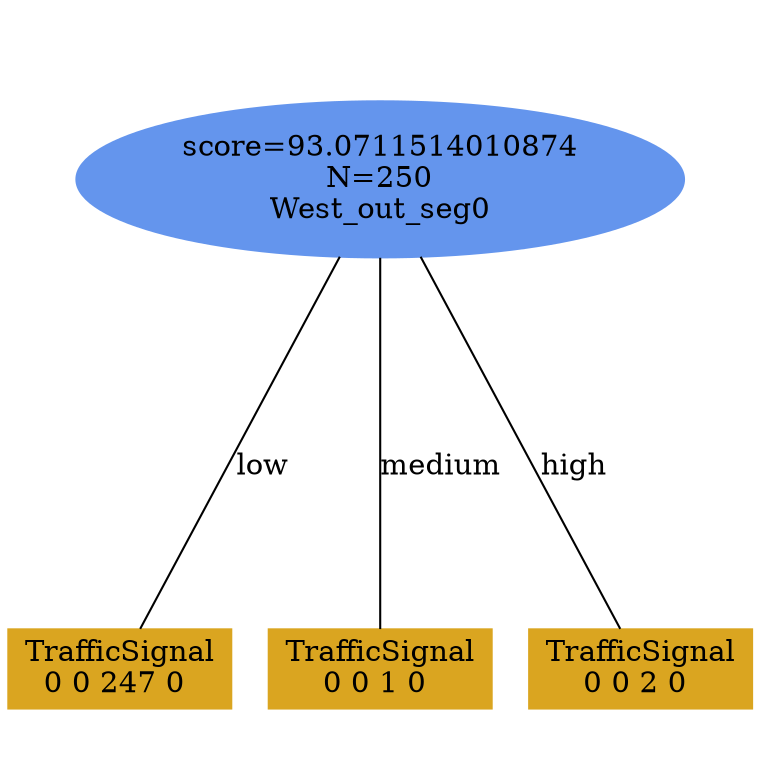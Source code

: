 digraph "DD" {
size = "7.5,10"
ratio=1.0;
center = true;
edge [dir = none];
{ rank = same; node [shape=ellipse, style=filled, color=cornflowerblue];"3366" [label="score=93.0711514010874\nN=250\nWest_out_seg0"];}
{ rank = same; node [shape=box, style=filled, color=goldenrod];"3367" [label="TrafficSignal\n0 0 247 0 "];}
{ rank = same; node [shape=box, style=filled, color=goldenrod];"3368" [label="TrafficSignal\n0 0 1 0 "];}
{ rank = same; node [shape=box, style=filled, color=goldenrod];"3369" [label="TrafficSignal\n0 0 2 0 "];}
"3366" -> "3367" [label = "low"];
"3366" -> "3368" [label = "medium"];
"3366" -> "3369" [label = "high"];

}